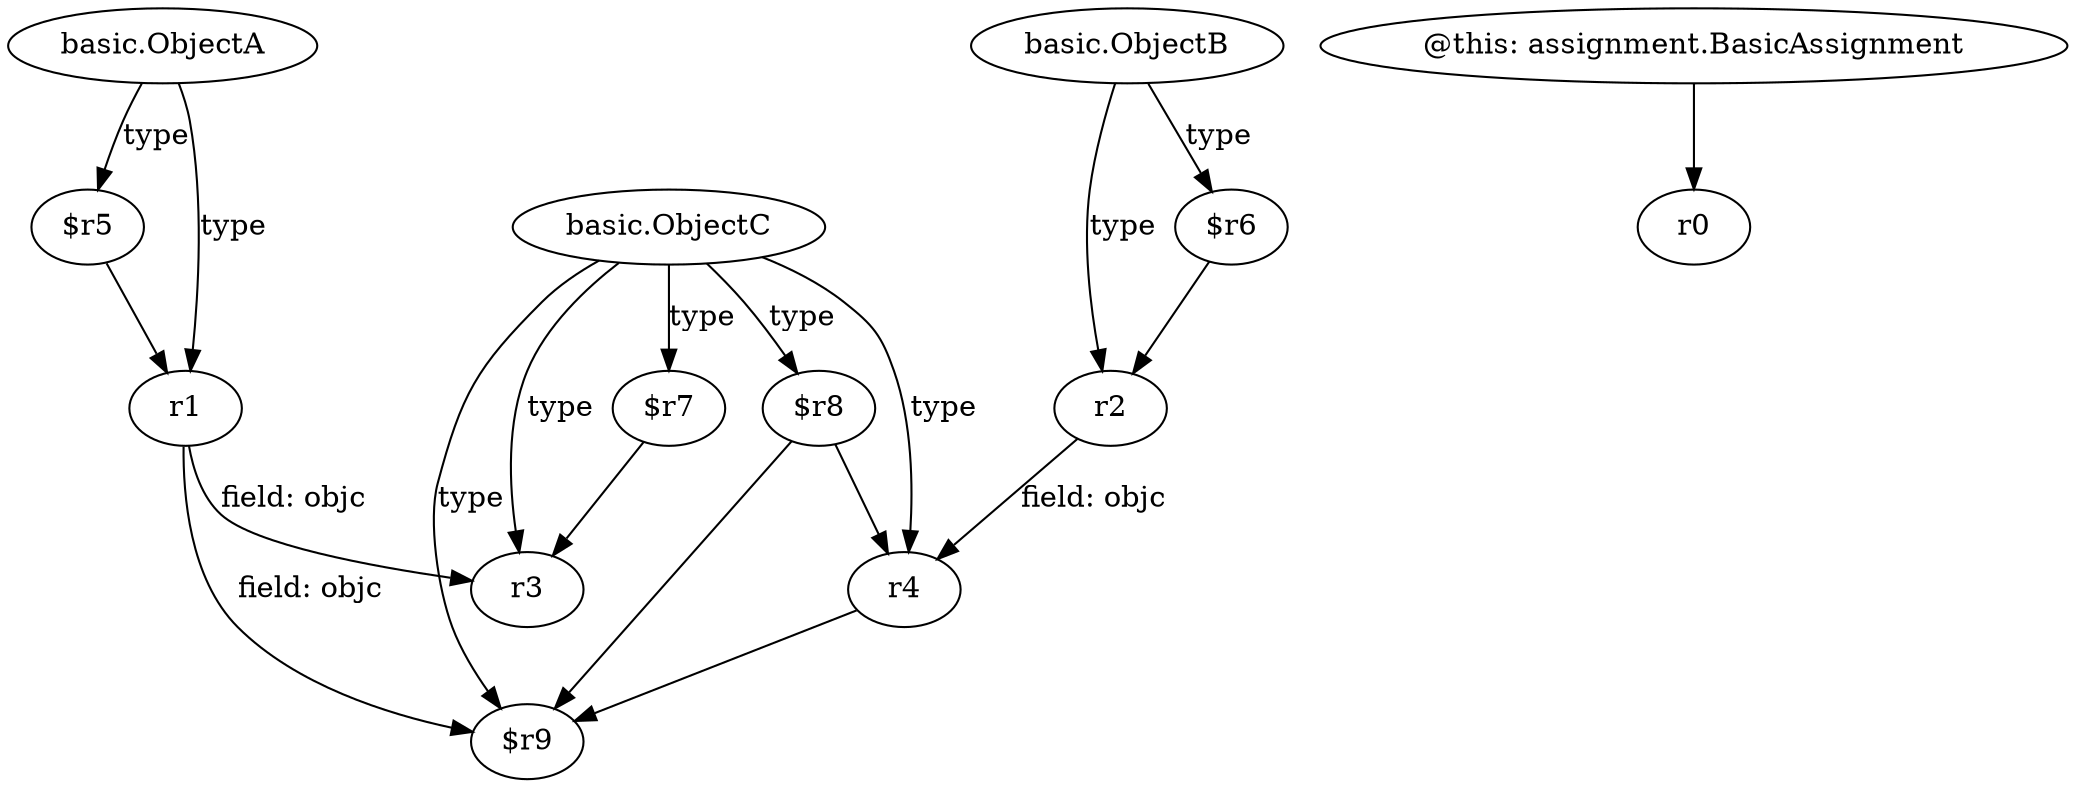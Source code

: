digraph g {
0[label="r1"]
1[label="r3"]
0->1[label="field: objc"]
2[label="basic.ObjectB"]
3[label="$r6"]
2->3[label="type"]
4[label="r2"]
5[label="r4"]
4->5[label="field: objc"]
2->4[label="type"]
6[label="$r8"]
7[label="$r9"]
6->7[label=""]
8[label="basic.ObjectC"]
8->5[label="type"]
9[label="$r7"]
8->9[label="type"]
6->5[label=""]
0->7[label="field: objc"]
10[label="$r5"]
10->0[label=""]
8->7[label="type"]
3->4[label=""]
11[label="@this: assignment.BasicAssignment"]
12[label="r0"]
11->12[label=""]
13[label="basic.ObjectA"]
13->10[label="type"]
8->1[label="type"]
13->0[label="type"]
8->6[label="type"]
9->1[label=""]
5->7[label=""]
}
